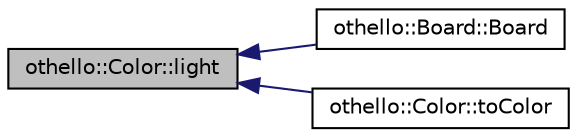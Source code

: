 digraph "othello::Color::light"
{
  edge [fontname="Helvetica",fontsize="10",labelfontname="Helvetica",labelfontsize="10"];
  node [fontname="Helvetica",fontsize="10",shape=record];
  rankdir="LR";
  Node1 [label="othello::Color::light",height=0.2,width=0.4,color="black", fillcolor="grey75", style="filled", fontcolor="black"];
  Node1 -> Node2 [dir="back",color="midnightblue",fontsize="10",style="solid",fontname="Helvetica"];
  Node2 [label="othello::Board::Board",height=0.2,width=0.4,color="black", fillcolor="white", style="filled",URL="$d5/db7/classothello_1_1_board.html#a9ee491d4fea680cf69b033374a9fdfcb"];
  Node1 -> Node3 [dir="back",color="midnightblue",fontsize="10",style="solid",fontname="Helvetica"];
  Node3 [label="othello::Color::toColor",height=0.2,width=0.4,color="black", fillcolor="white", style="filled",URL="$d7/d02/classothello_1_1_color.html#ad6064001e79f9f191317366da4a83a44"];
}
